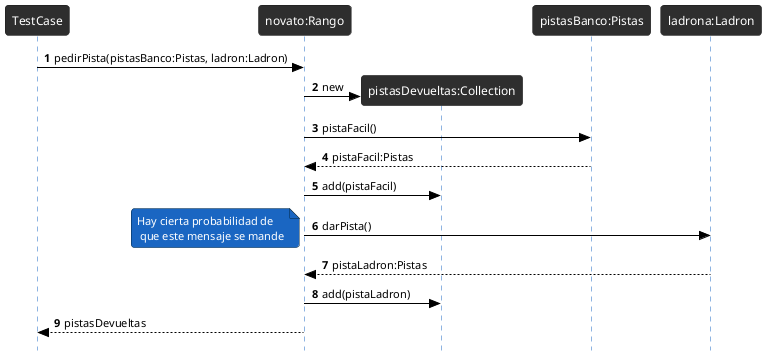 @startuml

!theme reddress-darkblue
autonumber
skinparam style strictuml
skinparam BackGroundColor white
skinparam RoundCorner 7
skinparam SequenceGroupFontColor black
skinparam SequenceGroupBorderColor black
skinparam SequenceGroupBorderThickness 0.5
skinparam ArrowFontColor black
skinparam ArrowColor black
skinparam ActorFontColor black
skinparam participantFontSize 12
skinparam SequenceLifeLineBackGroundColor 2e2e2e


TestCase -> "novato:Rango" as rango : pedirPista(pistasBanco:Pistas, ladron:Ladron)
create "pistasDevueltas:Collection" as pistasDevueltas
rango -> pistasDevueltas : new
rango -> "pistasBanco:Pistas" as pistas: pistaFacil()
pistas --> rango :pistaFacil:Pistas
rango -> pistasDevueltas : add(pistaFacil)
rango -> "ladrona:Ladron" as ladron: darPista()
note left: Hay cierta probabilidad de\n que este mensaje se mande
ladron --> rango: pistaLadron:Pistas
rango -> pistasDevueltas : add(pistaLadron)
rango --> TestCase: pistasDevueltas

@enduml